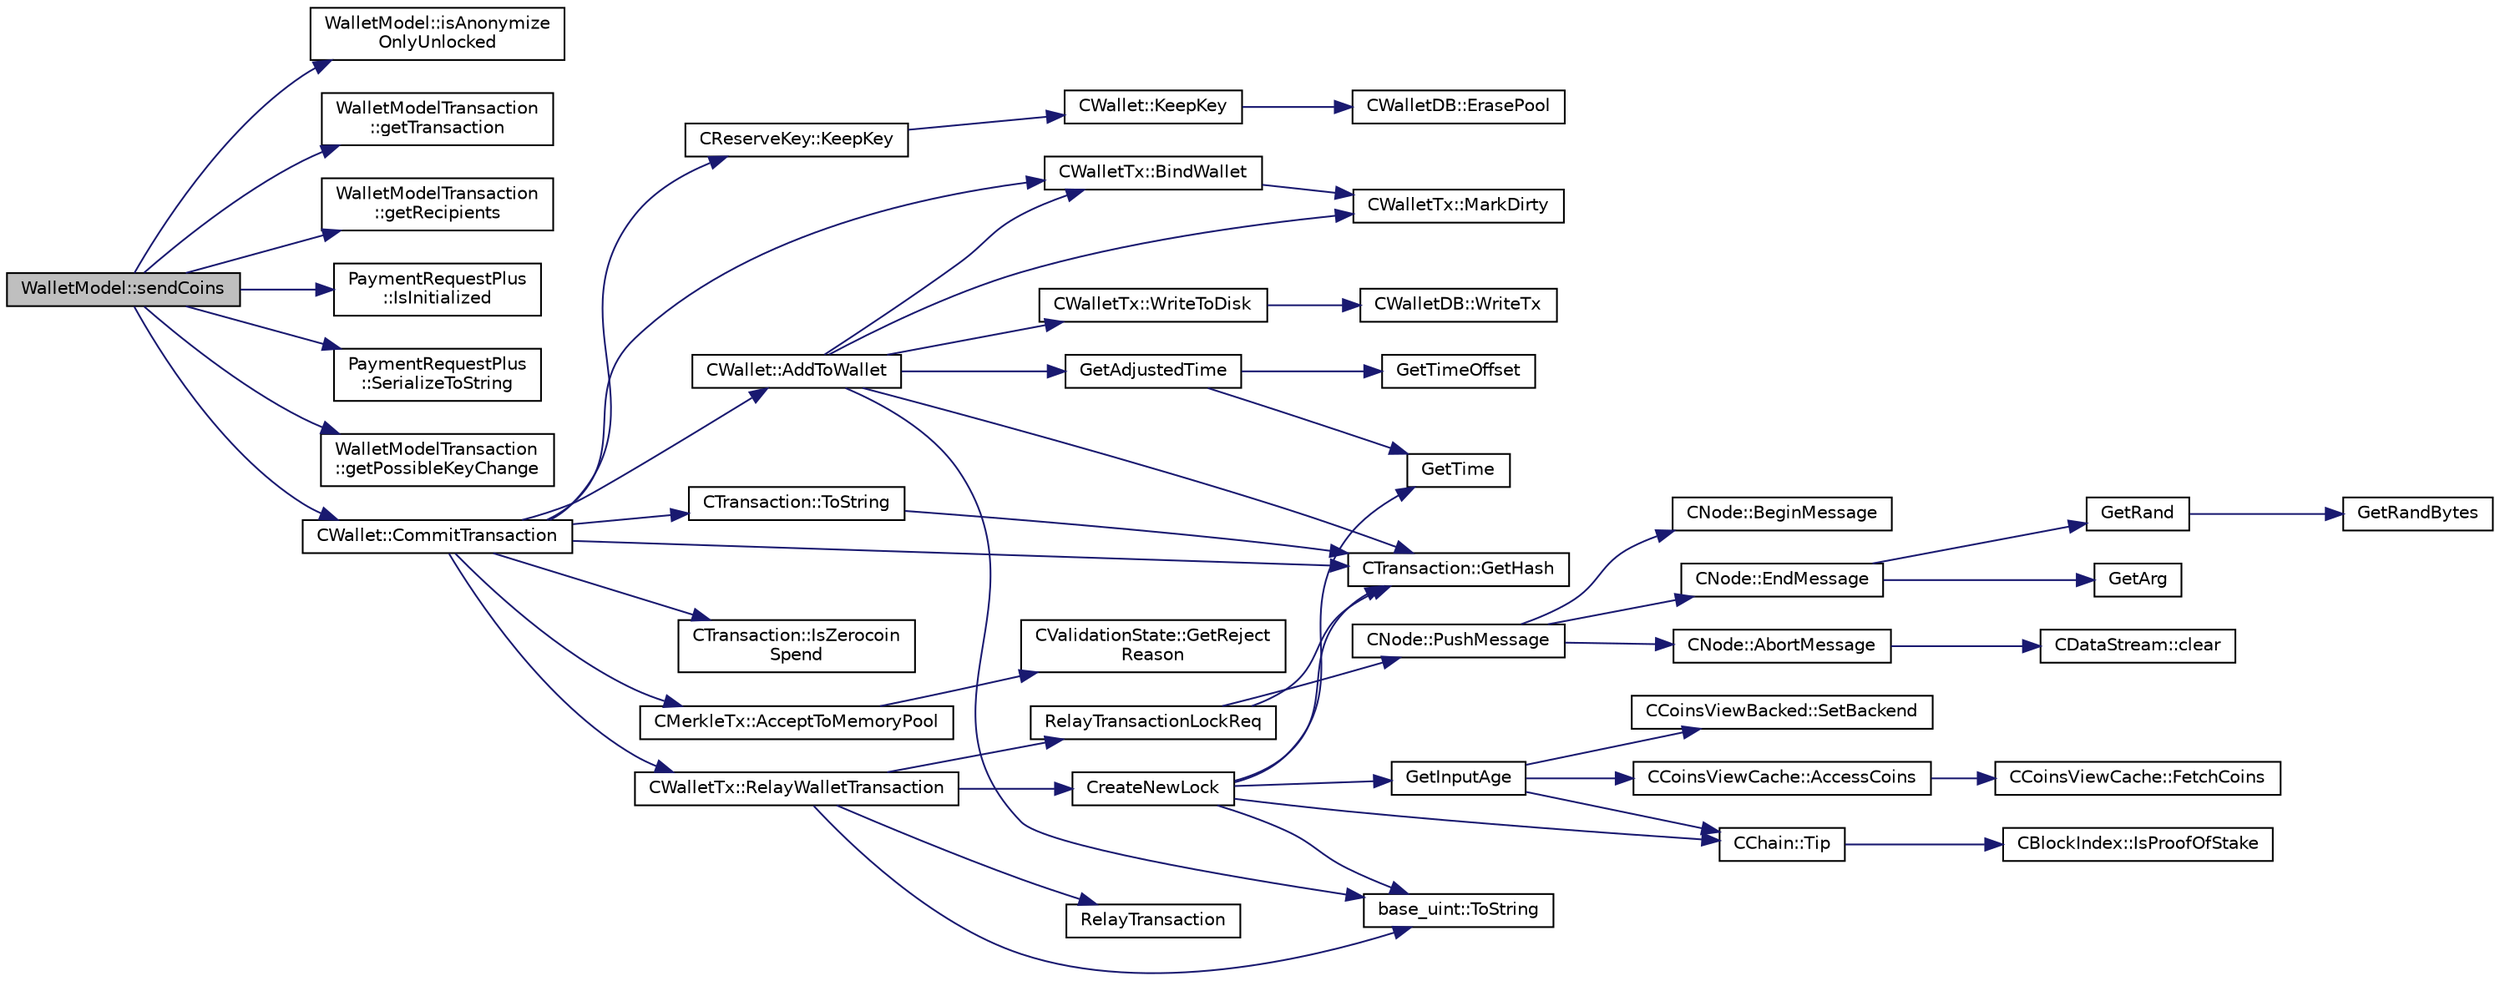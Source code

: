digraph "WalletModel::sendCoins"
{
  edge [fontname="Helvetica",fontsize="10",labelfontname="Helvetica",labelfontsize="10"];
  node [fontname="Helvetica",fontsize="10",shape=record];
  rankdir="LR";
  Node1318 [label="WalletModel::sendCoins",height=0.2,width=0.4,color="black", fillcolor="grey75", style="filled", fontcolor="black"];
  Node1318 -> Node1319 [color="midnightblue",fontsize="10",style="solid",fontname="Helvetica"];
  Node1319 [label="WalletModel::isAnonymize\lOnlyUnlocked",height=0.2,width=0.4,color="black", fillcolor="white", style="filled",URL="$class_wallet_model.html#ad170da7fccb70726a4527d67c8f26340"];
  Node1318 -> Node1320 [color="midnightblue",fontsize="10",style="solid",fontname="Helvetica"];
  Node1320 [label="WalletModelTransaction\l::getTransaction",height=0.2,width=0.4,color="black", fillcolor="white", style="filled",URL="$class_wallet_model_transaction.html#a1db8f14976edf56a7678d9f7b390c0c5"];
  Node1318 -> Node1321 [color="midnightblue",fontsize="10",style="solid",fontname="Helvetica"];
  Node1321 [label="WalletModelTransaction\l::getRecipients",height=0.2,width=0.4,color="black", fillcolor="white", style="filled",URL="$class_wallet_model_transaction.html#a477180740c53bbbaed217faec2ccb8fa"];
  Node1318 -> Node1322 [color="midnightblue",fontsize="10",style="solid",fontname="Helvetica"];
  Node1322 [label="PaymentRequestPlus\l::IsInitialized",height=0.2,width=0.4,color="black", fillcolor="white", style="filled",URL="$class_payment_request_plus.html#aa3d8c57af7c7bc4ffbc31da32e5a40a6"];
  Node1318 -> Node1323 [color="midnightblue",fontsize="10",style="solid",fontname="Helvetica"];
  Node1323 [label="PaymentRequestPlus\l::SerializeToString",height=0.2,width=0.4,color="black", fillcolor="white", style="filled",URL="$class_payment_request_plus.html#afa9333f9f50c9ce8e137aef31cfd01b4"];
  Node1318 -> Node1324 [color="midnightblue",fontsize="10",style="solid",fontname="Helvetica"];
  Node1324 [label="WalletModelTransaction\l::getPossibleKeyChange",height=0.2,width=0.4,color="black", fillcolor="white", style="filled",URL="$class_wallet_model_transaction.html#a58835446dab9397f823106d4a6ba6812"];
  Node1318 -> Node1325 [color="midnightblue",fontsize="10",style="solid",fontname="Helvetica"];
  Node1325 [label="CWallet::CommitTransaction",height=0.2,width=0.4,color="black", fillcolor="white", style="filled",URL="$group___actions.html#gaa13fbeaebd271f910a54cc5b82d73fde",tooltip="Call after CreateTransaction unless you want to abort. "];
  Node1325 -> Node1326 [color="midnightblue",fontsize="10",style="solid",fontname="Helvetica"];
  Node1326 [label="CTransaction::ToString",height=0.2,width=0.4,color="black", fillcolor="white", style="filled",URL="$class_c_transaction.html#a80370923c3ac828de68919295d5d0659"];
  Node1326 -> Node1327 [color="midnightblue",fontsize="10",style="solid",fontname="Helvetica"];
  Node1327 [label="CTransaction::GetHash",height=0.2,width=0.4,color="black", fillcolor="white", style="filled",URL="$class_c_transaction.html#a7efd1379de830341417c0bfa23a149aa"];
  Node1325 -> Node1328 [color="midnightblue",fontsize="10",style="solid",fontname="Helvetica"];
  Node1328 [label="CReserveKey::KeepKey",height=0.2,width=0.4,color="black", fillcolor="white", style="filled",URL="$group___actions.html#ga493d06f41ca9571f2a42c8581a3952d8"];
  Node1328 -> Node1329 [color="midnightblue",fontsize="10",style="solid",fontname="Helvetica"];
  Node1329 [label="CWallet::KeepKey",height=0.2,width=0.4,color="black", fillcolor="white", style="filled",URL="$group___actions.html#gae460b8c824a1a6633615f95373e533f2"];
  Node1329 -> Node1330 [color="midnightblue",fontsize="10",style="solid",fontname="Helvetica"];
  Node1330 [label="CWalletDB::ErasePool",height=0.2,width=0.4,color="black", fillcolor="white", style="filled",URL="$class_c_wallet_d_b.html#ac78d839fbda5164c4134ab67911139ca"];
  Node1325 -> Node1331 [color="midnightblue",fontsize="10",style="solid",fontname="Helvetica"];
  Node1331 [label="CWallet::AddToWallet",height=0.2,width=0.4,color="black", fillcolor="white", style="filled",URL="$group__map_wallet.html#gadf34c789fd6eab1eeed22ef16837f558"];
  Node1331 -> Node1327 [color="midnightblue",fontsize="10",style="solid",fontname="Helvetica"];
  Node1331 -> Node1332 [color="midnightblue",fontsize="10",style="solid",fontname="Helvetica"];
  Node1332 [label="CWalletTx::BindWallet",height=0.2,width=0.4,color="black", fillcolor="white", style="filled",URL="$class_c_wallet_tx.html#ab0ee7347584bff886dc24b9f63ff023c"];
  Node1332 -> Node1333 [color="midnightblue",fontsize="10",style="solid",fontname="Helvetica"];
  Node1333 [label="CWalletTx::MarkDirty",height=0.2,width=0.4,color="black", fillcolor="white", style="filled",URL="$class_c_wallet_tx.html#ac8a376bcb955e437489504dc596b43cf",tooltip="make sure balances are recalculated "];
  Node1331 -> Node1334 [color="midnightblue",fontsize="10",style="solid",fontname="Helvetica"];
  Node1334 [label="GetAdjustedTime",height=0.2,width=0.4,color="black", fillcolor="white", style="filled",URL="$timedata_8cpp.html#a09f81b9c7650f898cf3cf305b87547e6"];
  Node1334 -> Node1335 [color="midnightblue",fontsize="10",style="solid",fontname="Helvetica"];
  Node1335 [label="GetTime",height=0.2,width=0.4,color="black", fillcolor="white", style="filled",URL="$utiltime_8cpp.html#a46fac5fba8ba905b5f9acb364f5d8c6f",tooltip="For unit testing. "];
  Node1334 -> Node1336 [color="midnightblue",fontsize="10",style="solid",fontname="Helvetica"];
  Node1336 [label="GetTimeOffset",height=0.2,width=0.4,color="black", fillcolor="white", style="filled",URL="$timedata_8cpp.html#a50ca5344c75631267633f15cfe5e983e",tooltip="\"Never go to sea with two chronometers; take one or three.\" Our three time sources are: ..."];
  Node1331 -> Node1337 [color="midnightblue",fontsize="10",style="solid",fontname="Helvetica"];
  Node1337 [label="base_uint::ToString",height=0.2,width=0.4,color="black", fillcolor="white", style="filled",URL="$classbase__uint.html#acccba4d9d51a0c36261718ca0cbb293b"];
  Node1331 -> Node1338 [color="midnightblue",fontsize="10",style="solid",fontname="Helvetica"];
  Node1338 [label="CWalletTx::WriteToDisk",height=0.2,width=0.4,color="black", fillcolor="white", style="filled",URL="$group__map_wallet.html#gada0e71d717dd360faf047de54eef4942"];
  Node1338 -> Node1339 [color="midnightblue",fontsize="10",style="solid",fontname="Helvetica"];
  Node1339 [label="CWalletDB::WriteTx",height=0.2,width=0.4,color="black", fillcolor="white", style="filled",URL="$class_c_wallet_d_b.html#a76d2ca02898221ab66df5d5f7491164e"];
  Node1331 -> Node1333 [color="midnightblue",fontsize="10",style="solid",fontname="Helvetica"];
  Node1325 -> Node1340 [color="midnightblue",fontsize="10",style="solid",fontname="Helvetica"];
  Node1340 [label="CTransaction::IsZerocoin\lSpend",height=0.2,width=0.4,color="black", fillcolor="white", style="filled",URL="$class_c_transaction.html#a4cda5603795c5f9179d4c8bd43f809cd"];
  Node1325 -> Node1332 [color="midnightblue",fontsize="10",style="solid",fontname="Helvetica"];
  Node1325 -> Node1327 [color="midnightblue",fontsize="10",style="solid",fontname="Helvetica"];
  Node1325 -> Node1341 [color="midnightblue",fontsize="10",style="solid",fontname="Helvetica"];
  Node1341 [label="CMerkleTx::AcceptToMemoryPool",height=0.2,width=0.4,color="black", fillcolor="white", style="filled",URL="$class_c_merkle_tx.html#a61126e811a53b941b3efdf5a4e83db90"];
  Node1341 -> Node1342 [color="midnightblue",fontsize="10",style="solid",fontname="Helvetica"];
  Node1342 [label="CValidationState::GetReject\lReason",height=0.2,width=0.4,color="black", fillcolor="white", style="filled",URL="$class_c_validation_state.html#a8fa9612cb40c3c8592f7cd29b5931ccd"];
  Node1325 -> Node1343 [color="midnightblue",fontsize="10",style="solid",fontname="Helvetica"];
  Node1343 [label="CWalletTx::RelayWalletTransaction",height=0.2,width=0.4,color="black", fillcolor="white", style="filled",URL="$group__map_wallet.html#ga1eac2a5eea87ed88b73777bea5c733b6"];
  Node1343 -> Node1337 [color="midnightblue",fontsize="10",style="solid",fontname="Helvetica"];
  Node1343 -> Node1344 [color="midnightblue",fontsize="10",style="solid",fontname="Helvetica"];
  Node1344 [label="CreateNewLock",height=0.2,width=0.4,color="black", fillcolor="white", style="filled",URL="$swifttx_8cpp.html#a3774b6dae3dfa0a6c85e3604e742150c"];
  Node1344 -> Node1345 [color="midnightblue",fontsize="10",style="solid",fontname="Helvetica"];
  Node1345 [label="GetInputAge",height=0.2,width=0.4,color="black", fillcolor="white", style="filled",URL="$main_8cpp.html#ae137d76bbcaf8d65fab905889b504e26"];
  Node1345 -> Node1346 [color="midnightblue",fontsize="10",style="solid",fontname="Helvetica"];
  Node1346 [label="CCoinsViewBacked::SetBackend",height=0.2,width=0.4,color="black", fillcolor="white", style="filled",URL="$class_c_coins_view_backed.html#a7eaddfbfd401a95c2fda2a8d8feaaf73"];
  Node1345 -> Node1347 [color="midnightblue",fontsize="10",style="solid",fontname="Helvetica"];
  Node1347 [label="CCoinsViewCache::AccessCoins",height=0.2,width=0.4,color="black", fillcolor="white", style="filled",URL="$class_c_coins_view_cache.html#a8e5341e8b01233949d6170dd4d1fd75d",tooltip="Return a pointer to CCoins in the cache, or NULL if not found. "];
  Node1347 -> Node1348 [color="midnightblue",fontsize="10",style="solid",fontname="Helvetica"];
  Node1348 [label="CCoinsViewCache::FetchCoins",height=0.2,width=0.4,color="black", fillcolor="white", style="filled",URL="$class_c_coins_view_cache.html#a7d385628b7d821d2d5b6c5aaf1734616"];
  Node1345 -> Node1349 [color="midnightblue",fontsize="10",style="solid",fontname="Helvetica"];
  Node1349 [label="CChain::Tip",height=0.2,width=0.4,color="black", fillcolor="white", style="filled",URL="$class_c_chain.html#a40ccefec14f8f3195c08c827af8cf412",tooltip="Returns the index entry for the tip of this chain, or NULL if none. "];
  Node1349 -> Node1350 [color="midnightblue",fontsize="10",style="solid",fontname="Helvetica"];
  Node1350 [label="CBlockIndex::IsProofOfStake",height=0.2,width=0.4,color="black", fillcolor="white", style="filled",URL="$class_c_block_index.html#a2438a891e9d43821c0d99e1bdac56fde"];
  Node1344 -> Node1327 [color="midnightblue",fontsize="10",style="solid",fontname="Helvetica"];
  Node1344 -> Node1337 [color="midnightblue",fontsize="10",style="solid",fontname="Helvetica"];
  Node1344 -> Node1349 [color="midnightblue",fontsize="10",style="solid",fontname="Helvetica"];
  Node1344 -> Node1335 [color="midnightblue",fontsize="10",style="solid",fontname="Helvetica"];
  Node1343 -> Node1351 [color="midnightblue",fontsize="10",style="solid",fontname="Helvetica"];
  Node1351 [label="RelayTransactionLockReq",height=0.2,width=0.4,color="black", fillcolor="white", style="filled",URL="$net_8cpp.html#adb65a9b8fedbc980f2bb4ab5da6d3392"];
  Node1351 -> Node1327 [color="midnightblue",fontsize="10",style="solid",fontname="Helvetica"];
  Node1351 -> Node1352 [color="midnightblue",fontsize="10",style="solid",fontname="Helvetica"];
  Node1352 [label="CNode::PushMessage",height=0.2,width=0.4,color="black", fillcolor="white", style="filled",URL="$class_c_node.html#a204fda3d33404cb37698c085b1583ab2"];
  Node1352 -> Node1353 [color="midnightblue",fontsize="10",style="solid",fontname="Helvetica"];
  Node1353 [label="CNode::BeginMessage",height=0.2,width=0.4,color="black", fillcolor="white", style="filled",URL="$class_c_node.html#af76d193027757002321d0d674290b955"];
  Node1352 -> Node1354 [color="midnightblue",fontsize="10",style="solid",fontname="Helvetica"];
  Node1354 [label="CNode::EndMessage",height=0.2,width=0.4,color="black", fillcolor="white", style="filled",URL="$class_c_node.html#af8d4b8c0f883afffcb62d906c31b2cdf"];
  Node1354 -> Node1355 [color="midnightblue",fontsize="10",style="solid",fontname="Helvetica"];
  Node1355 [label="GetRand",height=0.2,width=0.4,color="black", fillcolor="white", style="filled",URL="$random_8cpp.html#a27d9149d522b1fa87d84e5e9ca902aef"];
  Node1355 -> Node1356 [color="midnightblue",fontsize="10",style="solid",fontname="Helvetica"];
  Node1356 [label="GetRandBytes",height=0.2,width=0.4,color="black", fillcolor="white", style="filled",URL="$random_8cpp.html#ada0c29949c4d1ac0cc027d93c4771423",tooltip="Functions to gather random data via the OpenSSL PRNG. "];
  Node1354 -> Node1357 [color="midnightblue",fontsize="10",style="solid",fontname="Helvetica"];
  Node1357 [label="GetArg",height=0.2,width=0.4,color="black", fillcolor="white", style="filled",URL="$util_8cpp.html#a24f685720bf40370e5bd2a192ad50cd8",tooltip="Return string argument or default value. "];
  Node1352 -> Node1358 [color="midnightblue",fontsize="10",style="solid",fontname="Helvetica"];
  Node1358 [label="CNode::AbortMessage",height=0.2,width=0.4,color="black", fillcolor="white", style="filled",URL="$class_c_node.html#aae0fdfe555001a60bab8f216c3bc3978"];
  Node1358 -> Node1359 [color="midnightblue",fontsize="10",style="solid",fontname="Helvetica"];
  Node1359 [label="CDataStream::clear",height=0.2,width=0.4,color="black", fillcolor="white", style="filled",URL="$class_c_data_stream.html#ade6ed9a3a481e333900e6496707b9692"];
  Node1343 -> Node1360 [color="midnightblue",fontsize="10",style="solid",fontname="Helvetica"];
  Node1360 [label="RelayTransaction",height=0.2,width=0.4,color="black", fillcolor="white", style="filled",URL="$net_8cpp.html#a35036853878d9ce5de4e386dcdba612d"];
}
